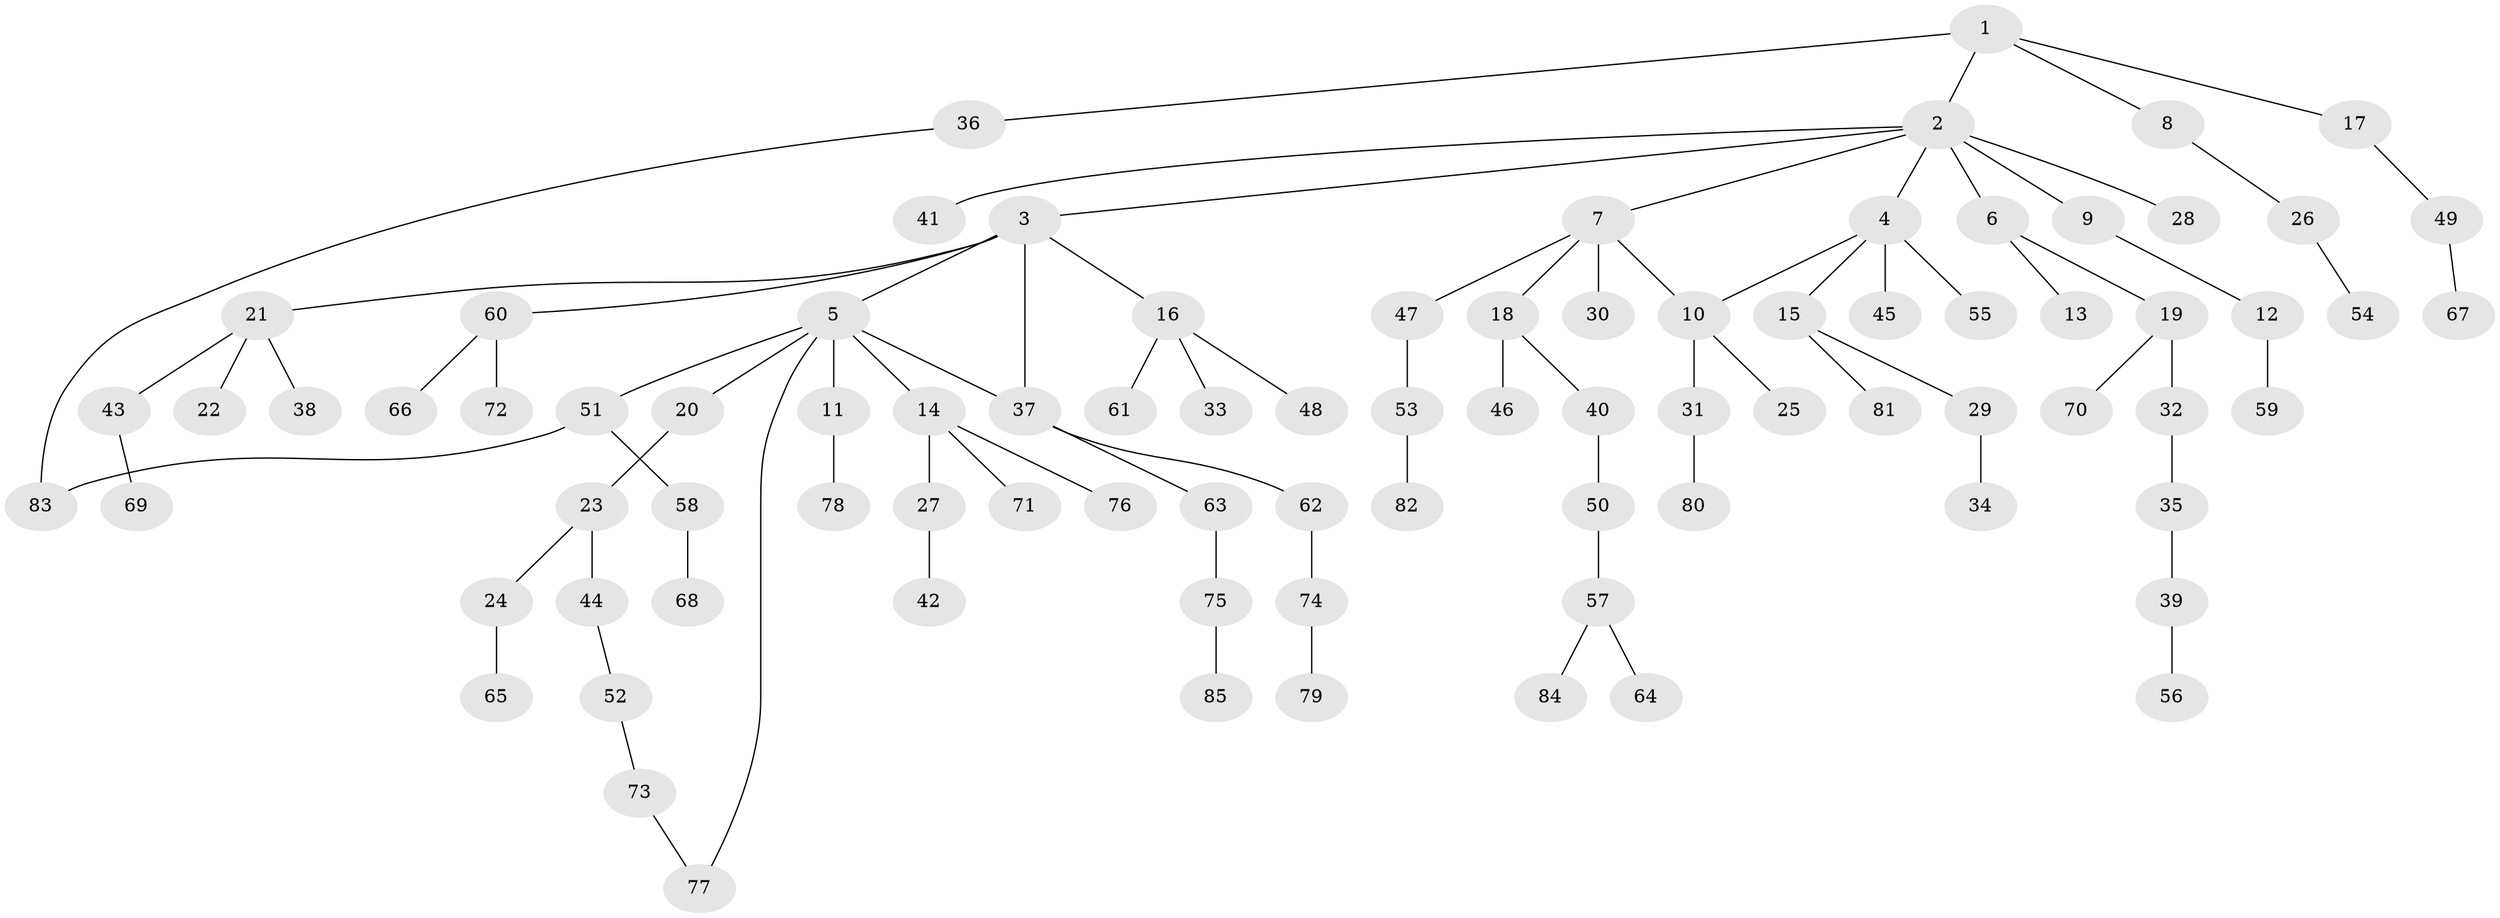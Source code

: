 // coarse degree distribution, {9: 0.04, 10: 0.04, 2: 0.2, 4: 0.04, 1: 0.64, 3: 0.04}
// Generated by graph-tools (version 1.1) at 2025/17/03/04/25 18:17:09]
// undirected, 85 vertices, 88 edges
graph export_dot {
graph [start="1"]
  node [color=gray90,style=filled];
  1;
  2;
  3;
  4;
  5;
  6;
  7;
  8;
  9;
  10;
  11;
  12;
  13;
  14;
  15;
  16;
  17;
  18;
  19;
  20;
  21;
  22;
  23;
  24;
  25;
  26;
  27;
  28;
  29;
  30;
  31;
  32;
  33;
  34;
  35;
  36;
  37;
  38;
  39;
  40;
  41;
  42;
  43;
  44;
  45;
  46;
  47;
  48;
  49;
  50;
  51;
  52;
  53;
  54;
  55;
  56;
  57;
  58;
  59;
  60;
  61;
  62;
  63;
  64;
  65;
  66;
  67;
  68;
  69;
  70;
  71;
  72;
  73;
  74;
  75;
  76;
  77;
  78;
  79;
  80;
  81;
  82;
  83;
  84;
  85;
  1 -- 2;
  1 -- 8;
  1 -- 17;
  1 -- 36;
  2 -- 3;
  2 -- 4;
  2 -- 6;
  2 -- 7;
  2 -- 9;
  2 -- 28;
  2 -- 41;
  3 -- 5;
  3 -- 16;
  3 -- 21;
  3 -- 60;
  3 -- 37;
  4 -- 15;
  4 -- 45;
  4 -- 55;
  4 -- 10;
  5 -- 11;
  5 -- 14;
  5 -- 20;
  5 -- 37;
  5 -- 51;
  5 -- 77;
  6 -- 13;
  6 -- 19;
  7 -- 10;
  7 -- 18;
  7 -- 30;
  7 -- 47;
  8 -- 26;
  9 -- 12;
  10 -- 25;
  10 -- 31;
  11 -- 78;
  12 -- 59;
  14 -- 27;
  14 -- 71;
  14 -- 76;
  15 -- 29;
  15 -- 81;
  16 -- 33;
  16 -- 48;
  16 -- 61;
  17 -- 49;
  18 -- 40;
  18 -- 46;
  19 -- 32;
  19 -- 70;
  20 -- 23;
  21 -- 22;
  21 -- 38;
  21 -- 43;
  23 -- 24;
  23 -- 44;
  24 -- 65;
  26 -- 54;
  27 -- 42;
  29 -- 34;
  31 -- 80;
  32 -- 35;
  35 -- 39;
  36 -- 83;
  37 -- 62;
  37 -- 63;
  39 -- 56;
  40 -- 50;
  43 -- 69;
  44 -- 52;
  47 -- 53;
  49 -- 67;
  50 -- 57;
  51 -- 58;
  51 -- 83;
  52 -- 73;
  53 -- 82;
  57 -- 64;
  57 -- 84;
  58 -- 68;
  60 -- 66;
  60 -- 72;
  62 -- 74;
  63 -- 75;
  73 -- 77;
  74 -- 79;
  75 -- 85;
}
